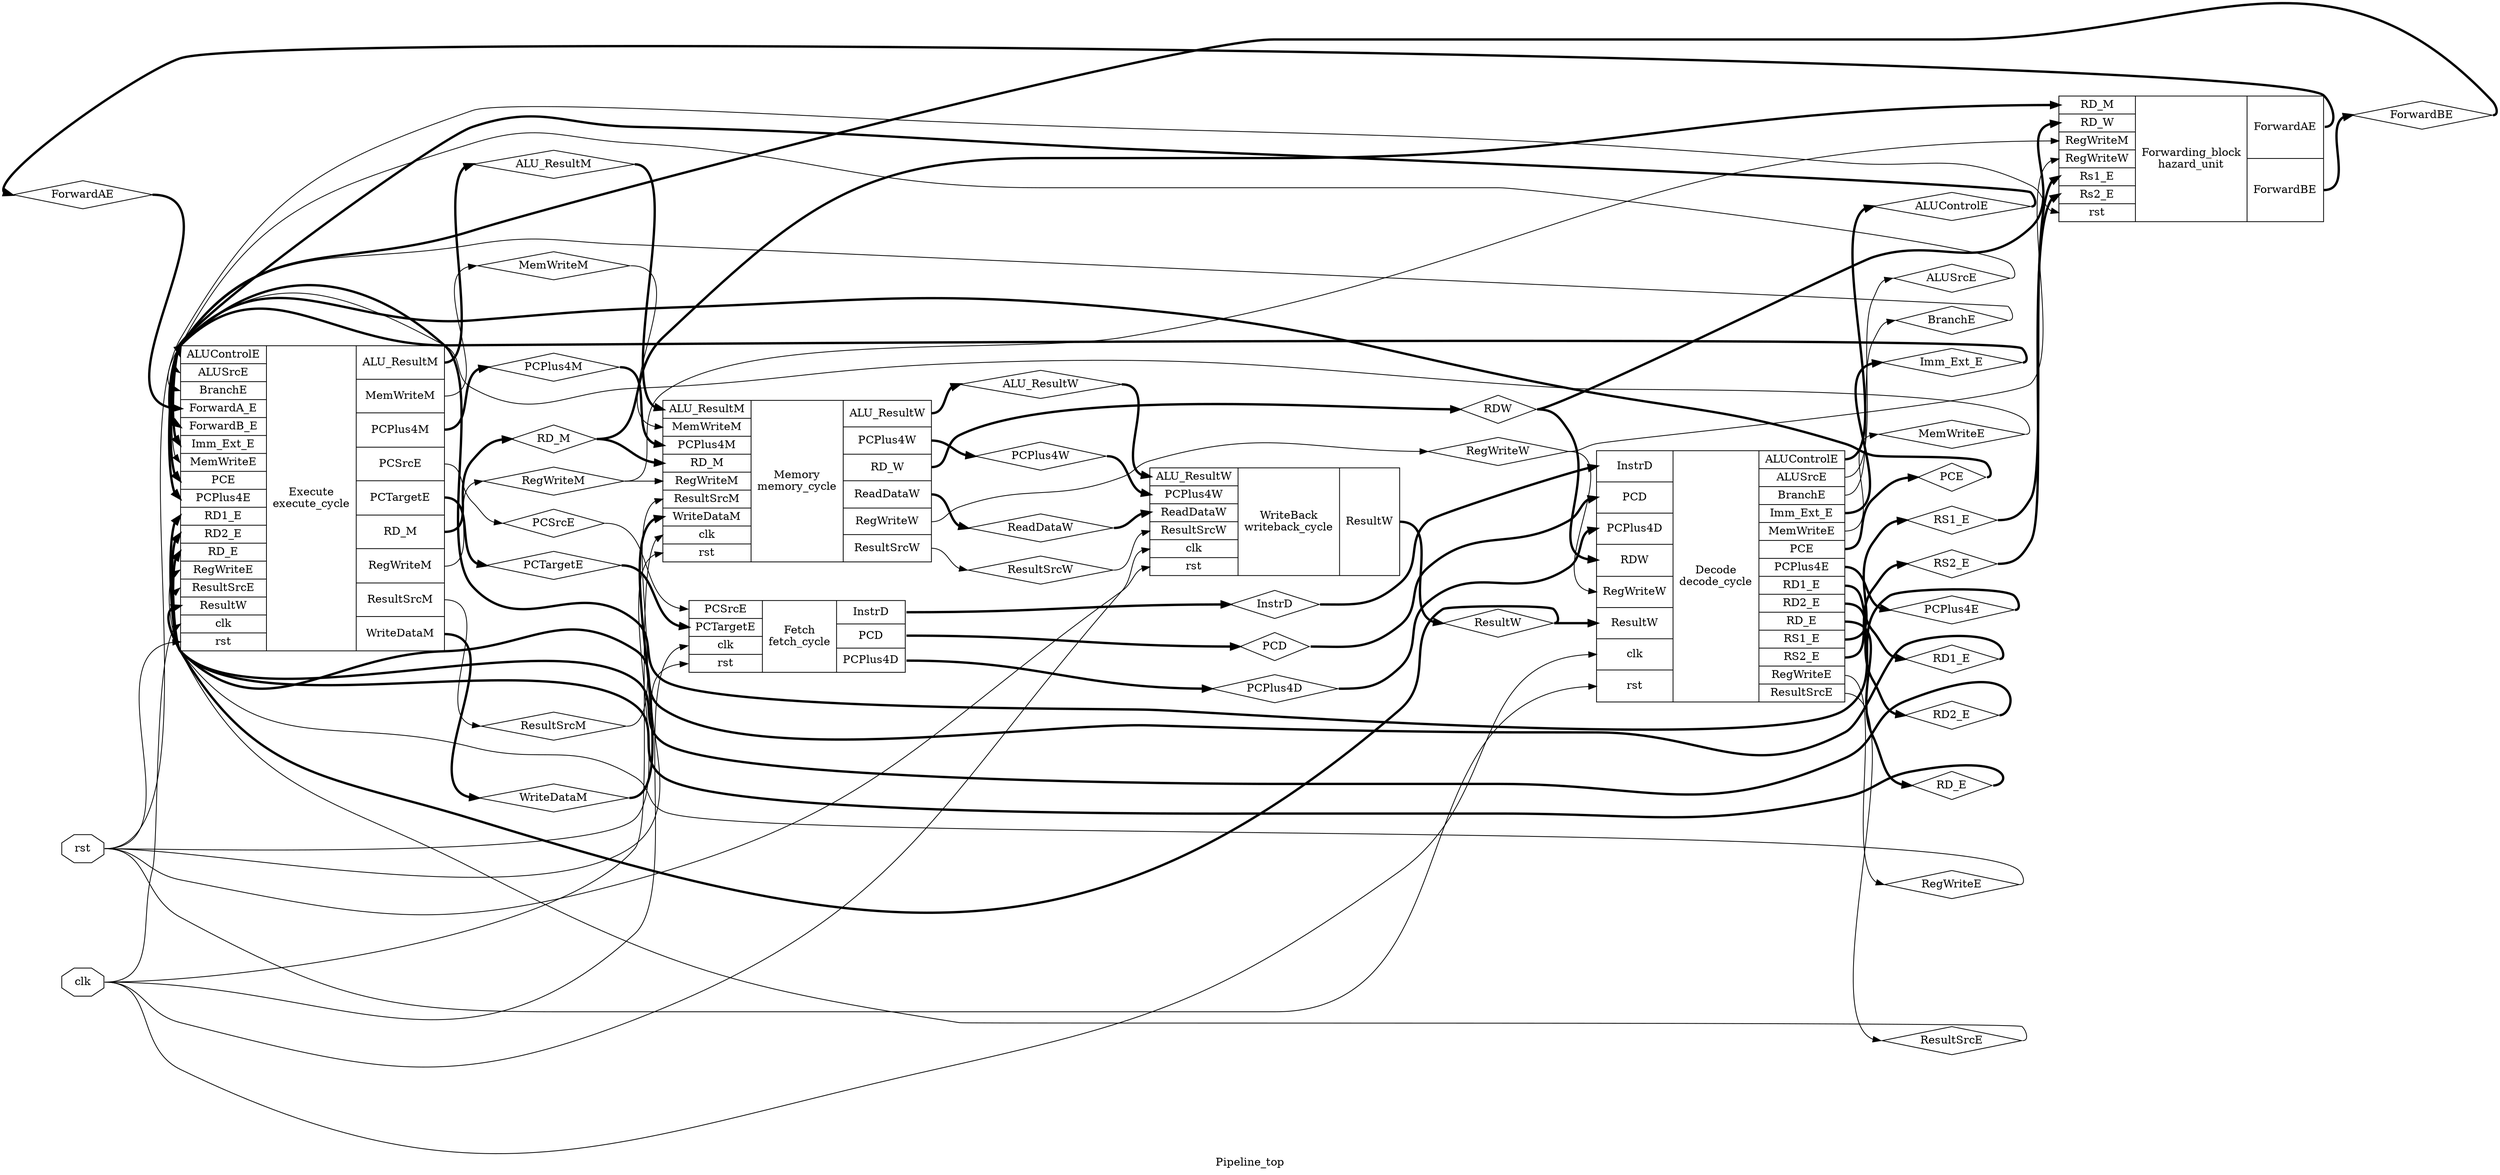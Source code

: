 digraph "Pipeline_top" {
label="Pipeline_top";
rankdir="LR";
remincross=true;
n1 [ shape=diamond, label="ForwardAE", color="black", fontcolor="black" ];
n2 [ shape=diamond, label="ForwardBE", color="black", fontcolor="black" ];
n3 [ shape=diamond, label="RS2_E", color="black", fontcolor="black" ];
n4 [ shape=diamond, label="RS1_E", color="black", fontcolor="black" ];
n5 [ shape=diamond, label="ReadDataW", color="black", fontcolor="black" ];
n6 [ shape=diamond, label="ALU_ResultW", color="black", fontcolor="black" ];
n7 [ shape=diamond, label="PCPlus4W", color="black", fontcolor="black" ];
n8 [ shape=diamond, label="ALU_ResultM", color="black", fontcolor="black" ];
n9 [ shape=diamond, label="WriteDataM", color="black", fontcolor="black" ];
n10 [ shape=diamond, label="PCPlus4M", color="black", fontcolor="black" ];
n11 [ shape=diamond, label="PCPlus4E", color="black", fontcolor="black" ];
n12 [ shape=diamond, label="PCE", color="black", fontcolor="black" ];
n13 [ shape=diamond, label="Imm_Ext_E", color="black", fontcolor="black" ];
n14 [ shape=diamond, label="RD2_E", color="black", fontcolor="black" ];
n15 [ shape=diamond, label="RD1_E", color="black", fontcolor="black" ];
n16 [ shape=diamond, label="ResultW", color="black", fontcolor="black" ];
n17 [ shape=diamond, label="PCPlus4D", color="black", fontcolor="black" ];
n18 [ shape=diamond, label="PCD", color="black", fontcolor="black" ];
n19 [ shape=diamond, label="InstrD", color="black", fontcolor="black" ];
n20 [ shape=diamond, label="PCTargetE", color="black", fontcolor="black" ];
n21 [ shape=diamond, label="RDW", color="black", fontcolor="black" ];
n22 [ shape=diamond, label="RD_M", color="black", fontcolor="black" ];
n23 [ shape=diamond, label="RD_E", color="black", fontcolor="black" ];
n24 [ shape=diamond, label="ALUControlE", color="black", fontcolor="black" ];
n25 [ shape=diamond, label="ResultSrcW", color="black", fontcolor="black" ];
n26 [ shape=diamond, label="ResultSrcM", color="black", fontcolor="black" ];
n27 [ shape=diamond, label="MemWriteM", color="black", fontcolor="black" ];
n28 [ shape=diamond, label="RegWriteM", color="black", fontcolor="black" ];
n29 [ shape=diamond, label="BranchE", color="black", fontcolor="black" ];
n30 [ shape=diamond, label="ResultSrcE", color="black", fontcolor="black" ];
n31 [ shape=diamond, label="MemWriteE", color="black", fontcolor="black" ];
n32 [ shape=diamond, label="ALUSrcE", color="black", fontcolor="black" ];
n33 [ shape=diamond, label="RegWriteE", color="black", fontcolor="black" ];
n34 [ shape=diamond, label="RegWriteW", color="black", fontcolor="black" ];
n35 [ shape=diamond, label="PCSrcE", color="black", fontcolor="black" ];
n36 [ shape=octagon, label="rst", color="black", fontcolor="black" ];
n37 [ shape=octagon, label="clk", color="black", fontcolor="black" ];
c41 [ shape=record, label="{{<p22> RD_M|<p38> RD_W|<p28> RegWriteM|<p34> RegWriteW|<p39> Rs1_E|<p40> Rs2_E|<p36> rst}|Forwarding_block\nhazard_unit|{<p1> ForwardAE|<p2> ForwardBE}}",  ];
c42 [ shape=record, label="{{<p6> ALU_ResultW|<p7> PCPlus4W|<p5> ReadDataW|<p25> ResultSrcW|<p37> clk|<p36> rst}|WriteBack\nwriteback_cycle|{<p16> ResultW}}",  ];
c43 [ shape=record, label="{{<p8> ALU_ResultM|<p27> MemWriteM|<p10> PCPlus4M|<p22> RD_M|<p28> RegWriteM|<p26> ResultSrcM|<p9> WriteDataM|<p37> clk|<p36> rst}|Memory\nmemory_cycle|{<p6> ALU_ResultW|<p7> PCPlus4W|<p38> RD_W|<p5> ReadDataW|<p34> RegWriteW|<p25> ResultSrcW}}",  ];
c46 [ shape=record, label="{{<p24> ALUControlE|<p32> ALUSrcE|<p29> BranchE|<p44> ForwardA_E|<p45> ForwardB_E|<p13> Imm_Ext_E|<p31> MemWriteE|<p12> PCE|<p11> PCPlus4E|<p15> RD1_E|<p14> RD2_E|<p23> RD_E|<p33> RegWriteE|<p30> ResultSrcE|<p16> ResultW|<p37> clk|<p36> rst}|Execute\nexecute_cycle|{<p8> ALU_ResultM|<p27> MemWriteM|<p10> PCPlus4M|<p35> PCSrcE|<p20> PCTargetE|<p22> RD_M|<p28> RegWriteM|<p26> ResultSrcM|<p9> WriteDataM}}",  ];
c47 [ shape=record, label="{{<p19> InstrD|<p18> PCD|<p17> PCPlus4D|<p21> RDW|<p34> RegWriteW|<p16> ResultW|<p37> clk|<p36> rst}|Decode\ndecode_cycle|{<p24> ALUControlE|<p32> ALUSrcE|<p29> BranchE|<p13> Imm_Ext_E|<p31> MemWriteE|<p12> PCE|<p11> PCPlus4E|<p15> RD1_E|<p14> RD2_E|<p23> RD_E|<p4> RS1_E|<p3> RS2_E|<p33> RegWriteE|<p30> ResultSrcE}}",  ];
c48 [ shape=record, label="{{<p35> PCSrcE|<p20> PCTargetE|<p37> clk|<p36> rst}|Fetch\nfetch_cycle|{<p19> InstrD|<p18> PCD|<p17> PCPlus4D}}",  ];
c41:p1:e -> n1:w [color="black", fontcolor="black", style="setlinewidth(3)", label=""];
n1:e -> c46:p44:w [color="black", fontcolor="black", style="setlinewidth(3)", label=""];
c46:p10:e -> n10:w [color="black", fontcolor="black", style="setlinewidth(3)", label=""];
n10:e -> c43:p10:w [color="black", fontcolor="black", style="setlinewidth(3)", label=""];
c47:p11:e -> n11:w [color="black", fontcolor="black", style="setlinewidth(3)", label=""];
n11:e -> c46:p11:w [color="black", fontcolor="black", style="setlinewidth(3)", label=""];
c47:p12:e -> n12:w [color="black", fontcolor="black", style="setlinewidth(3)", label=""];
n12:e -> c46:p12:w [color="black", fontcolor="black", style="setlinewidth(3)", label=""];
c47:p13:e -> n13:w [color="black", fontcolor="black", style="setlinewidth(3)", label=""];
n13:e -> c46:p13:w [color="black", fontcolor="black", style="setlinewidth(3)", label=""];
c47:p14:e -> n14:w [color="black", fontcolor="black", style="setlinewidth(3)", label=""];
n14:e -> c46:p14:w [color="black", fontcolor="black", style="setlinewidth(3)", label=""];
c47:p15:e -> n15:w [color="black", fontcolor="black", style="setlinewidth(3)", label=""];
n15:e -> c46:p15:w [color="black", fontcolor="black", style="setlinewidth(3)", label=""];
c42:p16:e -> n16:w [color="black", fontcolor="black", style="setlinewidth(3)", label=""];
n16:e -> c46:p16:w [color="black", fontcolor="black", style="setlinewidth(3)", label=""];
n16:e -> c47:p16:w [color="black", fontcolor="black", style="setlinewidth(3)", label=""];
c48:p17:e -> n17:w [color="black", fontcolor="black", style="setlinewidth(3)", label=""];
n17:e -> c47:p17:w [color="black", fontcolor="black", style="setlinewidth(3)", label=""];
c48:p18:e -> n18:w [color="black", fontcolor="black", style="setlinewidth(3)", label=""];
n18:e -> c47:p18:w [color="black", fontcolor="black", style="setlinewidth(3)", label=""];
c48:p19:e -> n19:w [color="black", fontcolor="black", style="setlinewidth(3)", label=""];
n19:e -> c47:p19:w [color="black", fontcolor="black", style="setlinewidth(3)", label=""];
c41:p2:e -> n2:w [color="black", fontcolor="black", style="setlinewidth(3)", label=""];
n2:e -> c46:p45:w [color="black", fontcolor="black", style="setlinewidth(3)", label=""];
c46:p20:e -> n20:w [color="black", fontcolor="black", style="setlinewidth(3)", label=""];
n20:e -> c48:p20:w [color="black", fontcolor="black", style="setlinewidth(3)", label=""];
c43:p38:e -> n21:w [color="black", fontcolor="black", style="setlinewidth(3)", label=""];
n21:e -> c41:p38:w [color="black", fontcolor="black", style="setlinewidth(3)", label=""];
n21:e -> c47:p21:w [color="black", fontcolor="black", style="setlinewidth(3)", label=""];
c46:p22:e -> n22:w [color="black", fontcolor="black", style="setlinewidth(3)", label=""];
n22:e -> c41:p22:w [color="black", fontcolor="black", style="setlinewidth(3)", label=""];
n22:e -> c43:p22:w [color="black", fontcolor="black", style="setlinewidth(3)", label=""];
c47:p23:e -> n23:w [color="black", fontcolor="black", style="setlinewidth(3)", label=""];
n23:e -> c46:p23:w [color="black", fontcolor="black", style="setlinewidth(3)", label=""];
c47:p24:e -> n24:w [color="black", fontcolor="black", style="setlinewidth(3)", label=""];
n24:e -> c46:p24:w [color="black", fontcolor="black", style="setlinewidth(3)", label=""];
c43:p25:e -> n25:w [color="black", fontcolor="black", label=""];
n25:e -> c42:p25:w [color="black", fontcolor="black", label=""];
c46:p26:e -> n26:w [color="black", fontcolor="black", label=""];
n26:e -> c43:p26:w [color="black", fontcolor="black", label=""];
c46:p27:e -> n27:w [color="black", fontcolor="black", label=""];
n27:e -> c43:p27:w [color="black", fontcolor="black", label=""];
c46:p28:e -> n28:w [color="black", fontcolor="black", label=""];
n28:e -> c41:p28:w [color="black", fontcolor="black", label=""];
n28:e -> c43:p28:w [color="black", fontcolor="black", label=""];
c47:p29:e -> n29:w [color="black", fontcolor="black", label=""];
n29:e -> c46:p29:w [color="black", fontcolor="black", label=""];
c47:p3:e -> n3:w [color="black", fontcolor="black", style="setlinewidth(3)", label=""];
n3:e -> c41:p40:w [color="black", fontcolor="black", style="setlinewidth(3)", label=""];
c47:p30:e -> n30:w [color="black", fontcolor="black", label=""];
n30:e -> c46:p30:w [color="black", fontcolor="black", label=""];
c47:p31:e -> n31:w [color="black", fontcolor="black", label=""];
n31:e -> c46:p31:w [color="black", fontcolor="black", label=""];
c47:p32:e -> n32:w [color="black", fontcolor="black", label=""];
n32:e -> c46:p32:w [color="black", fontcolor="black", label=""];
c47:p33:e -> n33:w [color="black", fontcolor="black", label=""];
n33:e -> c46:p33:w [color="black", fontcolor="black", label=""];
c43:p34:e -> n34:w [color="black", fontcolor="black", label=""];
n34:e -> c41:p34:w [color="black", fontcolor="black", label=""];
n34:e -> c47:p34:w [color="black", fontcolor="black", label=""];
c46:p35:e -> n35:w [color="black", fontcolor="black", label=""];
n35:e -> c48:p35:w [color="black", fontcolor="black", label=""];
n36:e -> c41:p36:w [color="black", fontcolor="black", label=""];
n36:e -> c42:p36:w [color="black", fontcolor="black", label=""];
n36:e -> c43:p36:w [color="black", fontcolor="black", label=""];
n36:e -> c46:p36:w [color="black", fontcolor="black", label=""];
n36:e -> c47:p36:w [color="black", fontcolor="black", label=""];
n36:e -> c48:p36:w [color="black", fontcolor="black", label=""];
n37:e -> c42:p37:w [color="black", fontcolor="black", label=""];
n37:e -> c43:p37:w [color="black", fontcolor="black", label=""];
n37:e -> c46:p37:w [color="black", fontcolor="black", label=""];
n37:e -> c47:p37:w [color="black", fontcolor="black", label=""];
n37:e -> c48:p37:w [color="black", fontcolor="black", label=""];
c47:p4:e -> n4:w [color="black", fontcolor="black", style="setlinewidth(3)", label=""];
n4:e -> c41:p39:w [color="black", fontcolor="black", style="setlinewidth(3)", label=""];
c43:p5:e -> n5:w [color="black", fontcolor="black", style="setlinewidth(3)", label=""];
n5:e -> c42:p5:w [color="black", fontcolor="black", style="setlinewidth(3)", label=""];
c43:p6:e -> n6:w [color="black", fontcolor="black", style="setlinewidth(3)", label=""];
n6:e -> c42:p6:w [color="black", fontcolor="black", style="setlinewidth(3)", label=""];
c43:p7:e -> n7:w [color="black", fontcolor="black", style="setlinewidth(3)", label=""];
n7:e -> c42:p7:w [color="black", fontcolor="black", style="setlinewidth(3)", label=""];
c46:p8:e -> n8:w [color="black", fontcolor="black", style="setlinewidth(3)", label=""];
n8:e -> c43:p8:w [color="black", fontcolor="black", style="setlinewidth(3)", label=""];
c46:p9:e -> n9:w [color="black", fontcolor="black", style="setlinewidth(3)", label=""];
n9:e -> c43:p9:w [color="black", fontcolor="black", style="setlinewidth(3)", label=""];
}
